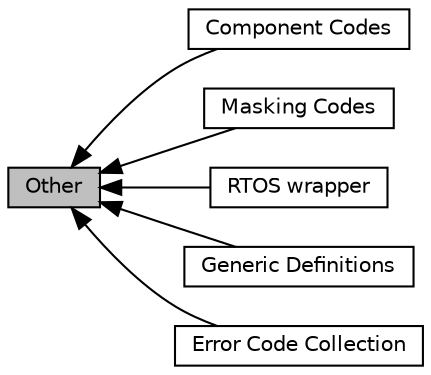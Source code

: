 digraph "Other"
{
  edge [fontname="Helvetica",fontsize="10",labelfontname="Helvetica",labelfontsize="10"];
  node [fontname="Helvetica",fontsize="10",shape=record];
  rankdir=LR;
  Node3 [label="Component Codes",height=0.2,width=0.4,color="black", fillcolor="white", style="filled",URL="$d1/d23/group__grp___component___codes.html"];
  Node4 [label="Masking Codes",height=0.2,width=0.4,color="black", fillcolor="white", style="filled",URL="$dd/d5e/group__ph_comp_codes_m_a_s_k.html",tooltip="Macros to mask/recover Component Codes for error status. "];
  Node1 [label="RTOS wrapper",height=0.2,width=0.4,color="black", fillcolor="white", style="filled",URL="$d5/dbf/group__ph_rtos.html",tooltip="The RTOS Abstraction APIs. "];
  Node2 [label="Generic Definitions",height=0.2,width=0.4,color="black", fillcolor="white", style="filled",URL="$d4/da6/group__ph___status.html",tooltip="Generic Definitions. "];
  Node5 [label="Error Code Collection",height=0.2,width=0.4,color="black", fillcolor="white", style="filled",URL="$d9/d00/group__ph___error.html"];
  Node0 [label="Other",height=0.2,width=0.4,color="black", fillcolor="grey75", style="filled", fontcolor="black"];
  Node0->Node1 [shape=plaintext, dir="back", style="solid"];
  Node0->Node2 [shape=plaintext, dir="back", style="solid"];
  Node0->Node3 [shape=plaintext, dir="back", style="solid"];
  Node0->Node4 [shape=plaintext, dir="back", style="solid"];
  Node0->Node5 [shape=plaintext, dir="back", style="solid"];
}
